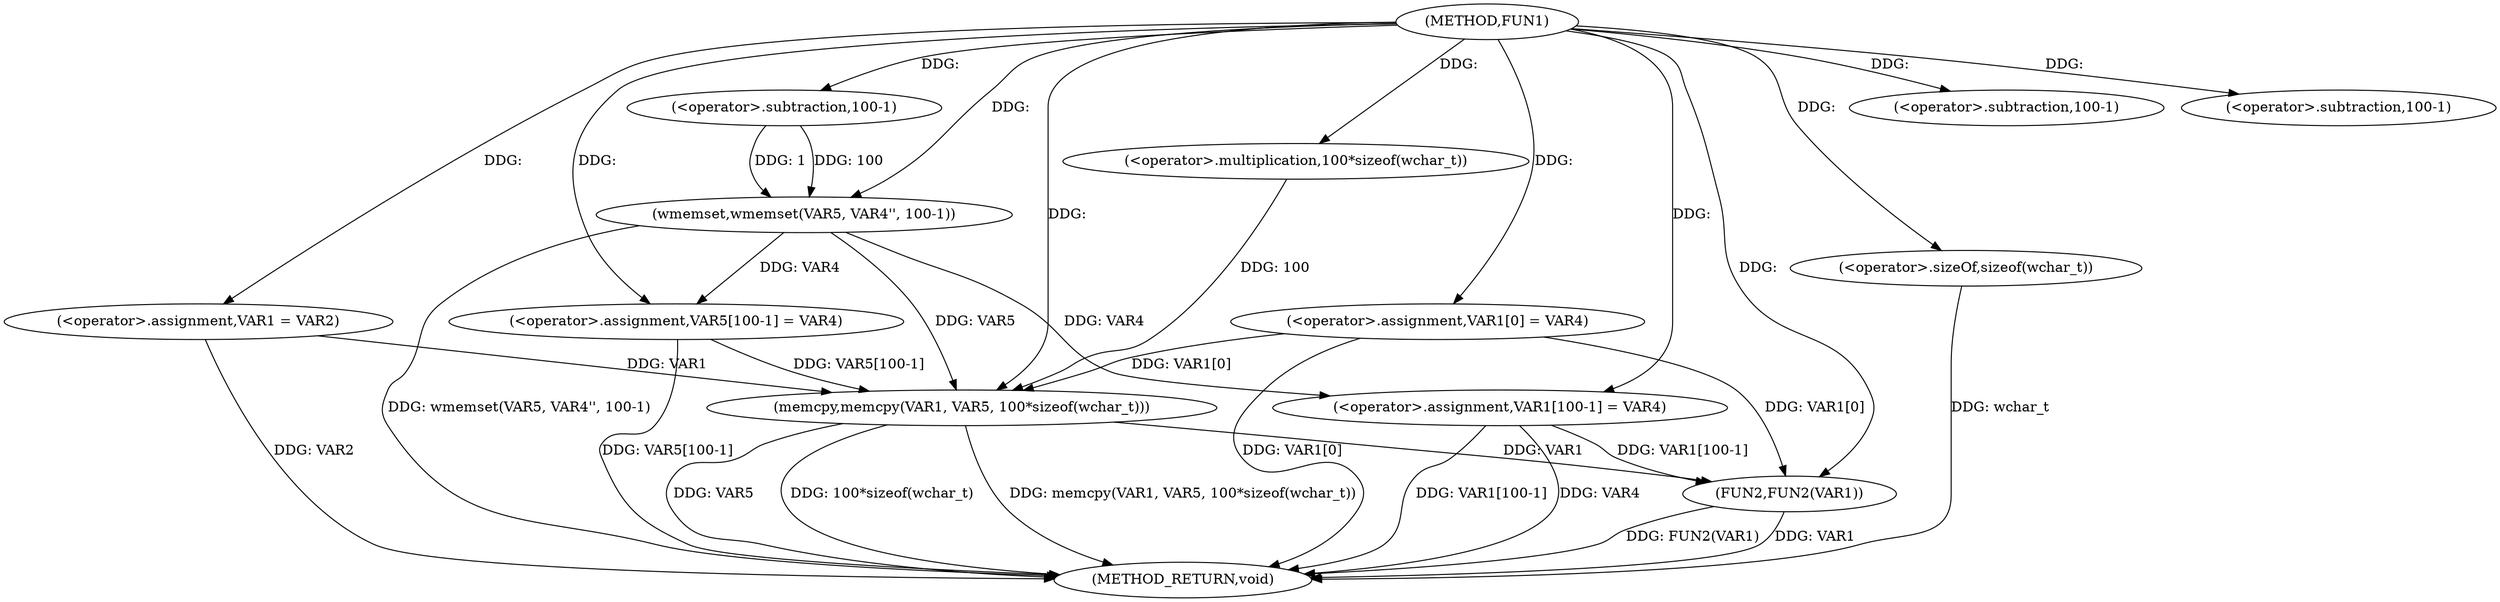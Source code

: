 digraph FUN1 {  
"1000100" [label = "(METHOD,FUN1)" ]
"1000144" [label = "(METHOD_RETURN,void)" ]
"1000105" [label = "(<operator>.assignment,VAR1 = VAR2)" ]
"1000108" [label = "(<operator>.assignment,VAR1[0] = VAR4)" ]
"1000115" [label = "(wmemset,wmemset(VAR5, VAR4'', 100-1))" ]
"1000118" [label = "(<operator>.subtraction,100-1)" ]
"1000121" [label = "(<operator>.assignment,VAR5[100-1] = VAR4)" ]
"1000124" [label = "(<operator>.subtraction,100-1)" ]
"1000128" [label = "(memcpy,memcpy(VAR1, VAR5, 100*sizeof(wchar_t)))" ]
"1000131" [label = "(<operator>.multiplication,100*sizeof(wchar_t))" ]
"1000133" [label = "(<operator>.sizeOf,sizeof(wchar_t))" ]
"1000135" [label = "(<operator>.assignment,VAR1[100-1] = VAR4)" ]
"1000138" [label = "(<operator>.subtraction,100-1)" ]
"1000142" [label = "(FUN2,FUN2(VAR1))" ]
  "1000128" -> "1000144"  [ label = "DDG: VAR5"] 
  "1000142" -> "1000144"  [ label = "DDG: FUN2(VAR1)"] 
  "1000105" -> "1000144"  [ label = "DDG: VAR2"] 
  "1000135" -> "1000144"  [ label = "DDG: VAR4"] 
  "1000133" -> "1000144"  [ label = "DDG: wchar_t"] 
  "1000108" -> "1000144"  [ label = "DDG: VAR1[0]"] 
  "1000128" -> "1000144"  [ label = "DDG: 100*sizeof(wchar_t)"] 
  "1000115" -> "1000144"  [ label = "DDG: wmemset(VAR5, VAR4'', 100-1)"] 
  "1000142" -> "1000144"  [ label = "DDG: VAR1"] 
  "1000135" -> "1000144"  [ label = "DDG: VAR1[100-1]"] 
  "1000121" -> "1000144"  [ label = "DDG: VAR5[100-1]"] 
  "1000128" -> "1000144"  [ label = "DDG: memcpy(VAR1, VAR5, 100*sizeof(wchar_t))"] 
  "1000100" -> "1000105"  [ label = "DDG: "] 
  "1000100" -> "1000108"  [ label = "DDG: "] 
  "1000100" -> "1000115"  [ label = "DDG: "] 
  "1000118" -> "1000115"  [ label = "DDG: 100"] 
  "1000118" -> "1000115"  [ label = "DDG: 1"] 
  "1000100" -> "1000118"  [ label = "DDG: "] 
  "1000115" -> "1000121"  [ label = "DDG: VAR4"] 
  "1000100" -> "1000121"  [ label = "DDG: "] 
  "1000100" -> "1000124"  [ label = "DDG: "] 
  "1000105" -> "1000128"  [ label = "DDG: VAR1"] 
  "1000108" -> "1000128"  [ label = "DDG: VAR1[0]"] 
  "1000100" -> "1000128"  [ label = "DDG: "] 
  "1000121" -> "1000128"  [ label = "DDG: VAR5[100-1]"] 
  "1000115" -> "1000128"  [ label = "DDG: VAR5"] 
  "1000131" -> "1000128"  [ label = "DDG: 100"] 
  "1000100" -> "1000131"  [ label = "DDG: "] 
  "1000100" -> "1000133"  [ label = "DDG: "] 
  "1000100" -> "1000135"  [ label = "DDG: "] 
  "1000115" -> "1000135"  [ label = "DDG: VAR4"] 
  "1000100" -> "1000138"  [ label = "DDG: "] 
  "1000128" -> "1000142"  [ label = "DDG: VAR1"] 
  "1000135" -> "1000142"  [ label = "DDG: VAR1[100-1]"] 
  "1000108" -> "1000142"  [ label = "DDG: VAR1[0]"] 
  "1000100" -> "1000142"  [ label = "DDG: "] 
}
